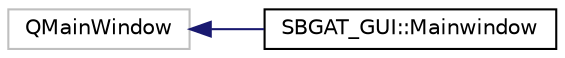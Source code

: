 digraph "Graphical Class Hierarchy"
{
 // LATEX_PDF_SIZE
  edge [fontname="Helvetica",fontsize="10",labelfontname="Helvetica",labelfontsize="10"];
  node [fontname="Helvetica",fontsize="10",shape=record];
  rankdir="LR";
  Node20 [label="QMainWindow",height=0.2,width=0.4,color="grey75", fillcolor="white", style="filled",tooltip=" "];
  Node20 -> Node0 [dir="back",color="midnightblue",fontsize="10",style="solid",fontname="Helvetica"];
  Node0 [label="SBGAT_GUI::Mainwindow",height=0.2,width=0.4,color="black", fillcolor="white", style="filled",URL="$class_s_b_g_a_t___g_u_i_1_1_mainwindow.html",tooltip="Mainwindow class. This is the main class of the SbgatGUI application."];
}
